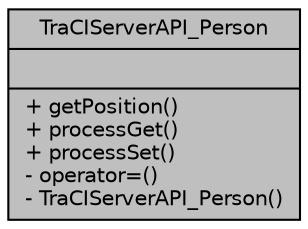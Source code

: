 digraph "TraCIServerAPI_Person"
{
  edge [fontname="Helvetica",fontsize="10",labelfontname="Helvetica",labelfontsize="10"];
  node [fontname="Helvetica",fontsize="10",shape=record];
  Node1 [label="{TraCIServerAPI_Person\n||+ getPosition()\l+ processGet()\l+ processSet()\l- operator=()\l- TraCIServerAPI_Person()\l}",height=0.2,width=0.4,color="black", fillcolor="grey75", style="filled", fontcolor="black"];
}
